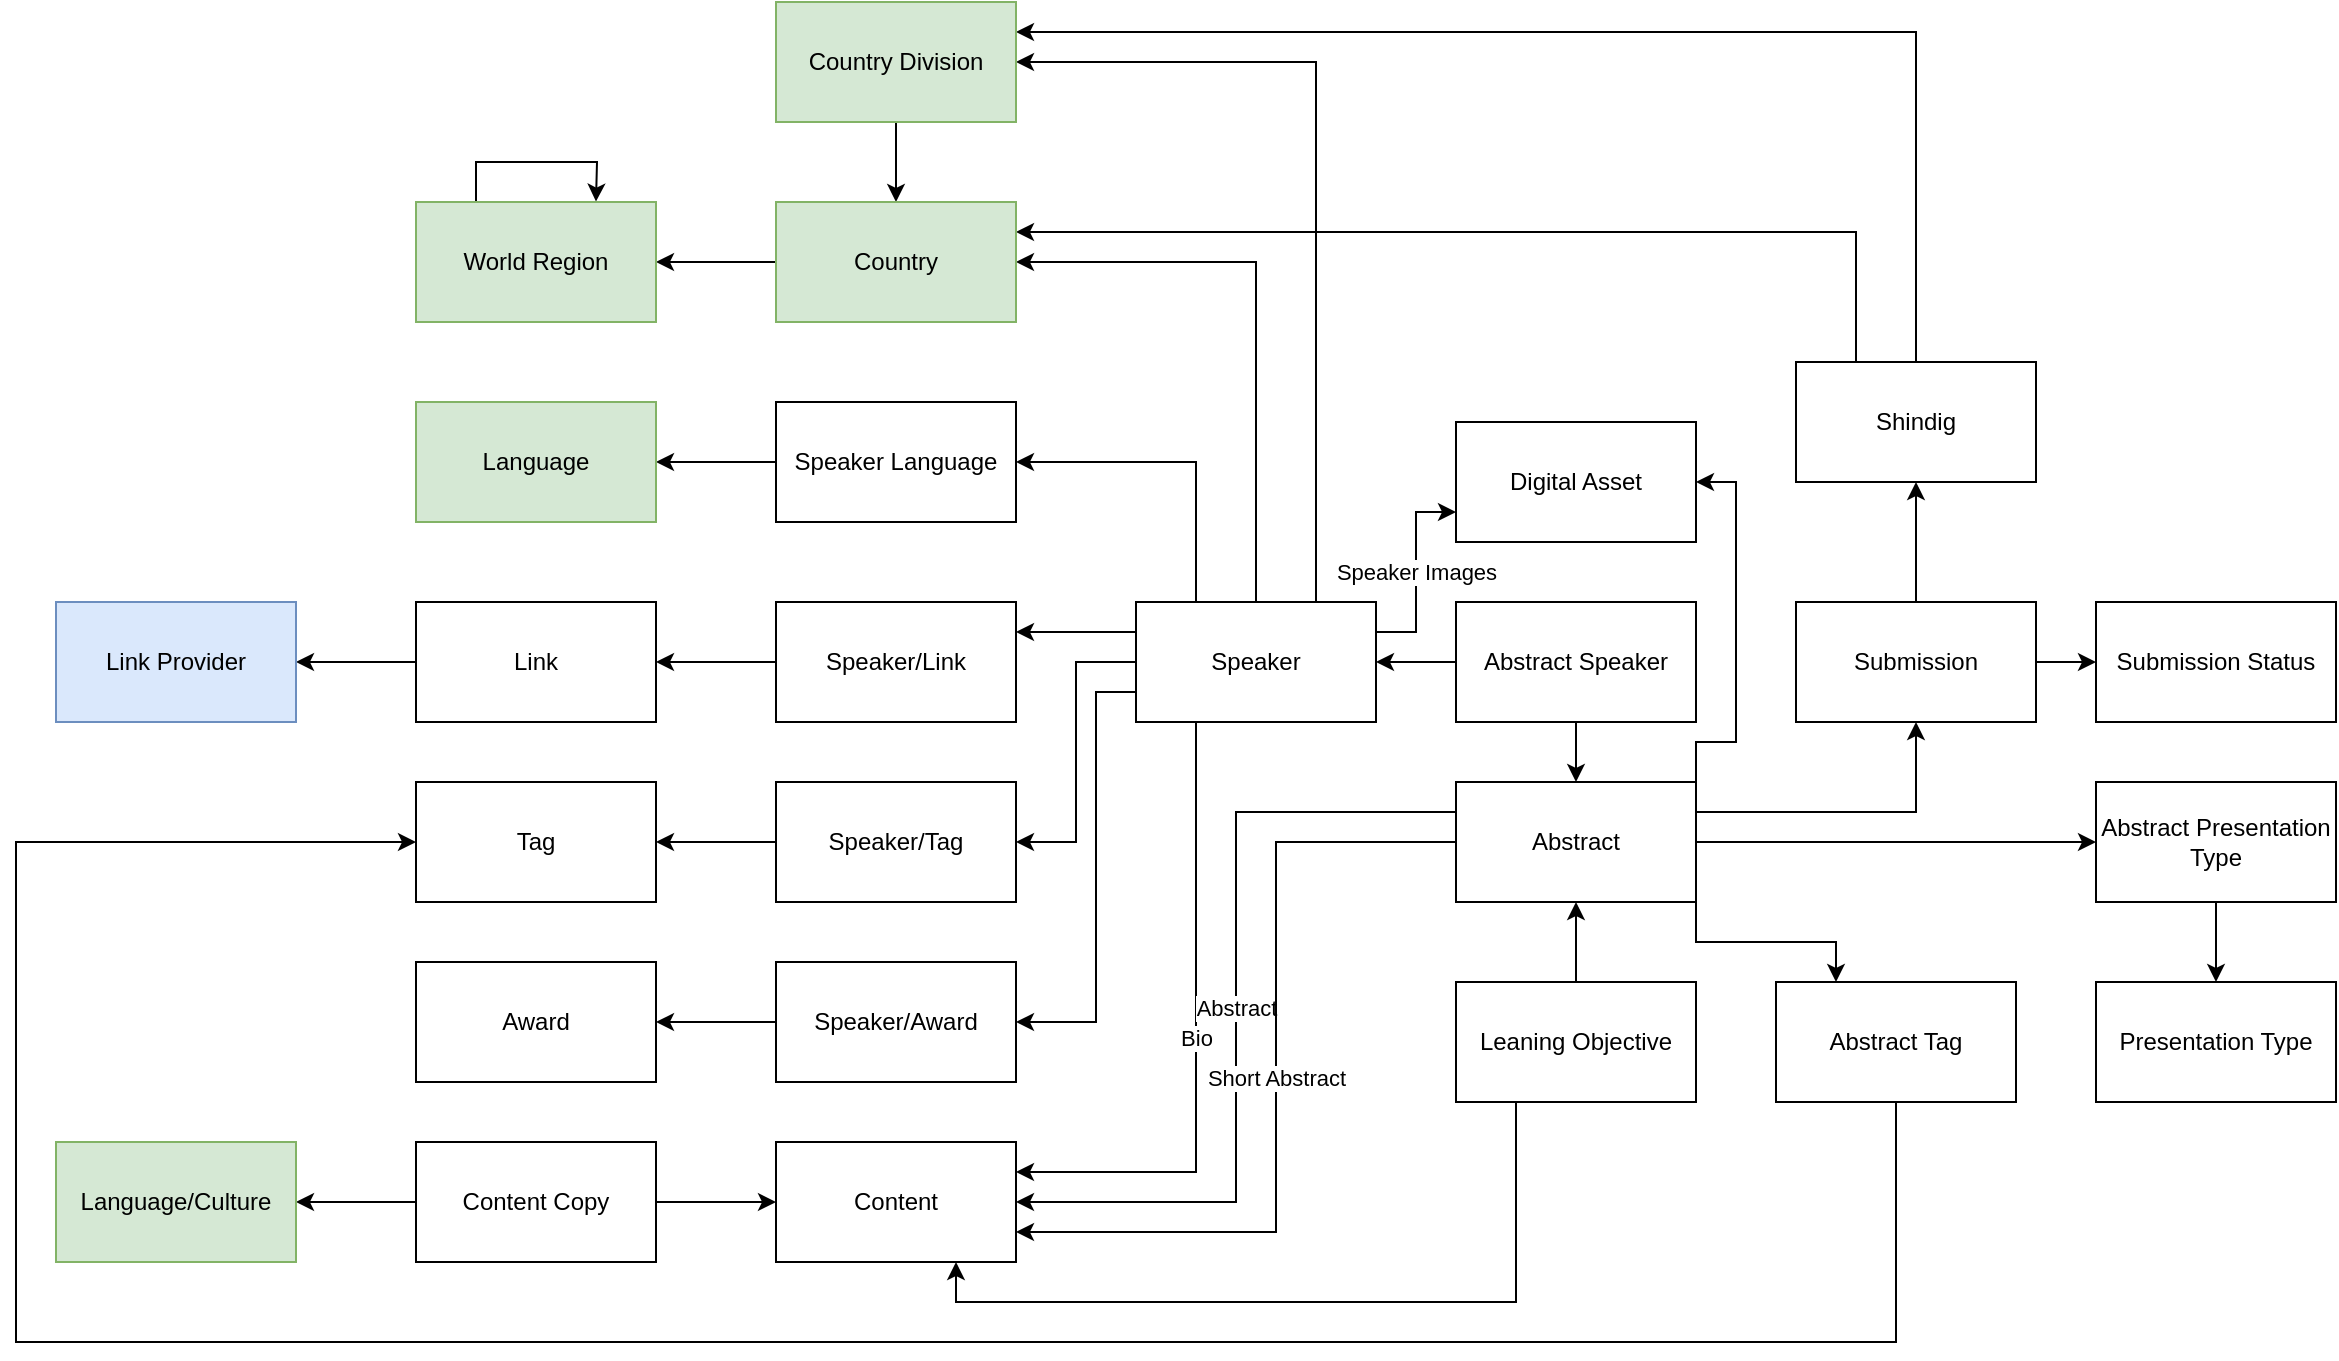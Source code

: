 <mxfile version="15.7.0" type="github" pages="2">
  <diagram id="nOqIaK_1nzCKAd382Ly7" name="Page-1">
    <mxGraphModel dx="911" dy="709" grid="1" gridSize="10" guides="1" tooltips="1" connect="1" arrows="1" fold="1" page="1" pageScale="1" pageWidth="1100" pageHeight="850" math="0" shadow="0">
      <root>
        <mxCell id="0" />
        <mxCell id="1" parent="0" />
        <mxCell id="yRy23KzbeU9Es9rmfsGQ-5" value="" style="edgeStyle=orthogonalEdgeStyle;rounded=0;orthogonalLoop=1;jettySize=auto;html=1;exitX=0;exitY=0.25;exitDx=0;exitDy=0;entryX=1;entryY=0.25;entryDx=0;entryDy=0;" parent="1" source="yRy23KzbeU9Es9rmfsGQ-1" target="yRy23KzbeU9Es9rmfsGQ-2" edge="1">
          <mxGeometry relative="1" as="geometry" />
        </mxCell>
        <mxCell id="yRy23KzbeU9Es9rmfsGQ-10" style="edgeStyle=orthogonalEdgeStyle;rounded=0;orthogonalLoop=1;jettySize=auto;html=1;exitX=0;exitY=0.5;exitDx=0;exitDy=0;entryX=1;entryY=0.5;entryDx=0;entryDy=0;" parent="1" source="yRy23KzbeU9Es9rmfsGQ-1" target="yRy23KzbeU9Es9rmfsGQ-8" edge="1">
          <mxGeometry relative="1" as="geometry" />
        </mxCell>
        <mxCell id="yRy23KzbeU9Es9rmfsGQ-14" style="edgeStyle=orthogonalEdgeStyle;rounded=0;orthogonalLoop=1;jettySize=auto;html=1;exitX=0;exitY=0.75;exitDx=0;exitDy=0;entryX=1;entryY=0.5;entryDx=0;entryDy=0;" parent="1" source="yRy23KzbeU9Es9rmfsGQ-1" target="yRy23KzbeU9Es9rmfsGQ-12" edge="1">
          <mxGeometry relative="1" as="geometry">
            <Array as="points">
              <mxPoint x="560" y="365" />
              <mxPoint x="560" y="530" />
            </Array>
          </mxGeometry>
        </mxCell>
        <mxCell id="yRy23KzbeU9Es9rmfsGQ-19" style="edgeStyle=orthogonalEdgeStyle;rounded=0;orthogonalLoop=1;jettySize=auto;html=1;exitX=0.25;exitY=0;exitDx=0;exitDy=0;entryX=1;entryY=0.5;entryDx=0;entryDy=0;" parent="1" source="yRy23KzbeU9Es9rmfsGQ-1" target="yRy23KzbeU9Es9rmfsGQ-16" edge="1">
          <mxGeometry relative="1" as="geometry" />
        </mxCell>
        <mxCell id="yRy23KzbeU9Es9rmfsGQ-23" style="edgeStyle=orthogonalEdgeStyle;rounded=0;orthogonalLoop=1;jettySize=auto;html=1;exitX=0.5;exitY=0;exitDx=0;exitDy=0;entryX=1;entryY=0.5;entryDx=0;entryDy=0;" parent="1" source="yRy23KzbeU9Es9rmfsGQ-1" target="yRy23KzbeU9Es9rmfsGQ-20" edge="1">
          <mxGeometry relative="1" as="geometry" />
        </mxCell>
        <mxCell id="yRy23KzbeU9Es9rmfsGQ-25" style="edgeStyle=orthogonalEdgeStyle;rounded=0;orthogonalLoop=1;jettySize=auto;html=1;exitX=0.75;exitY=0;exitDx=0;exitDy=0;entryX=1;entryY=0.5;entryDx=0;entryDy=0;" parent="1" source="yRy23KzbeU9Es9rmfsGQ-1" target="yRy23KzbeU9Es9rmfsGQ-21" edge="1">
          <mxGeometry relative="1" as="geometry" />
        </mxCell>
        <mxCell id="yRy23KzbeU9Es9rmfsGQ-35" value="Bio" style="edgeStyle=orthogonalEdgeStyle;rounded=0;orthogonalLoop=1;jettySize=auto;html=1;exitX=0.25;exitY=1;exitDx=0;exitDy=0;entryX=1;entryY=0.25;entryDx=0;entryDy=0;" parent="1" source="yRy23KzbeU9Es9rmfsGQ-1" target="yRy23KzbeU9Es9rmfsGQ-29" edge="1">
          <mxGeometry relative="1" as="geometry" />
        </mxCell>
        <mxCell id="yRy23KzbeU9Es9rmfsGQ-62" value="Speaker Images" style="edgeStyle=orthogonalEdgeStyle;rounded=0;orthogonalLoop=1;jettySize=auto;html=1;exitX=1;exitY=0.25;exitDx=0;exitDy=0;entryX=0;entryY=0.75;entryDx=0;entryDy=0;" parent="1" source="yRy23KzbeU9Es9rmfsGQ-1" target="yRy23KzbeU9Es9rmfsGQ-61" edge="1">
          <mxGeometry relative="1" as="geometry" />
        </mxCell>
        <mxCell id="yRy23KzbeU9Es9rmfsGQ-1" value="Speaker" style="rounded=0;whiteSpace=wrap;html=1;" parent="1" vertex="1">
          <mxGeometry x="580" y="320" width="120" height="60" as="geometry" />
        </mxCell>
        <mxCell id="yRy23KzbeU9Es9rmfsGQ-6" value="" style="edgeStyle=orthogonalEdgeStyle;rounded=0;orthogonalLoop=1;jettySize=auto;html=1;" parent="1" source="yRy23KzbeU9Es9rmfsGQ-2" target="yRy23KzbeU9Es9rmfsGQ-3" edge="1">
          <mxGeometry relative="1" as="geometry" />
        </mxCell>
        <mxCell id="yRy23KzbeU9Es9rmfsGQ-2" value="Speaker/Link" style="rounded=0;whiteSpace=wrap;html=1;" parent="1" vertex="1">
          <mxGeometry x="400" y="320" width="120" height="60" as="geometry" />
        </mxCell>
        <mxCell id="yRy23KzbeU9Es9rmfsGQ-7" value="" style="edgeStyle=orthogonalEdgeStyle;rounded=0;orthogonalLoop=1;jettySize=auto;html=1;" parent="1" source="yRy23KzbeU9Es9rmfsGQ-3" target="yRy23KzbeU9Es9rmfsGQ-4" edge="1">
          <mxGeometry relative="1" as="geometry" />
        </mxCell>
        <mxCell id="yRy23KzbeU9Es9rmfsGQ-3" value="Link" style="rounded=0;whiteSpace=wrap;html=1;" parent="1" vertex="1">
          <mxGeometry x="220" y="320" width="120" height="60" as="geometry" />
        </mxCell>
        <mxCell id="yRy23KzbeU9Es9rmfsGQ-4" value="Link Provider" style="rounded=0;whiteSpace=wrap;html=1;fillColor=#dae8fc;strokeColor=#6c8ebf;" parent="1" vertex="1">
          <mxGeometry x="40" y="320" width="120" height="60" as="geometry" />
        </mxCell>
        <mxCell id="yRy23KzbeU9Es9rmfsGQ-11" value="" style="edgeStyle=orthogonalEdgeStyle;rounded=0;orthogonalLoop=1;jettySize=auto;html=1;" parent="1" source="yRy23KzbeU9Es9rmfsGQ-8" target="yRy23KzbeU9Es9rmfsGQ-9" edge="1">
          <mxGeometry relative="1" as="geometry" />
        </mxCell>
        <mxCell id="yRy23KzbeU9Es9rmfsGQ-8" value="Speaker/Tag" style="rounded=0;whiteSpace=wrap;html=1;" parent="1" vertex="1">
          <mxGeometry x="400" y="410" width="120" height="60" as="geometry" />
        </mxCell>
        <mxCell id="yRy23KzbeU9Es9rmfsGQ-9" value="Tag" style="rounded=0;whiteSpace=wrap;html=1;" parent="1" vertex="1">
          <mxGeometry x="220" y="410" width="120" height="60" as="geometry" />
        </mxCell>
        <mxCell id="yRy23KzbeU9Es9rmfsGQ-15" value="" style="edgeStyle=orthogonalEdgeStyle;rounded=0;orthogonalLoop=1;jettySize=auto;html=1;" parent="1" source="yRy23KzbeU9Es9rmfsGQ-12" target="yRy23KzbeU9Es9rmfsGQ-13" edge="1">
          <mxGeometry relative="1" as="geometry" />
        </mxCell>
        <mxCell id="yRy23KzbeU9Es9rmfsGQ-12" value="Speaker/Award" style="rounded=0;whiteSpace=wrap;html=1;" parent="1" vertex="1">
          <mxGeometry x="400" y="500" width="120" height="60" as="geometry" />
        </mxCell>
        <mxCell id="yRy23KzbeU9Es9rmfsGQ-13" value="Award" style="rounded=0;whiteSpace=wrap;html=1;" parent="1" vertex="1">
          <mxGeometry x="220" y="500" width="120" height="60" as="geometry" />
        </mxCell>
        <mxCell id="yRy23KzbeU9Es9rmfsGQ-18" value="" style="edgeStyle=orthogonalEdgeStyle;rounded=0;orthogonalLoop=1;jettySize=auto;html=1;" parent="1" source="yRy23KzbeU9Es9rmfsGQ-16" target="yRy23KzbeU9Es9rmfsGQ-17" edge="1">
          <mxGeometry relative="1" as="geometry" />
        </mxCell>
        <mxCell id="yRy23KzbeU9Es9rmfsGQ-16" value="Speaker Language" style="rounded=0;whiteSpace=wrap;html=1;" parent="1" vertex="1">
          <mxGeometry x="400" y="220" width="120" height="60" as="geometry" />
        </mxCell>
        <mxCell id="yRy23KzbeU9Es9rmfsGQ-17" value="Language" style="rounded=0;whiteSpace=wrap;html=1;" parent="1" vertex="1">
          <mxGeometry x="220" y="220" width="120" height="60" as="geometry" />
        </mxCell>
        <mxCell id="yRy23KzbeU9Es9rmfsGQ-27" value="" style="edgeStyle=orthogonalEdgeStyle;rounded=0;orthogonalLoop=1;jettySize=auto;html=1;" parent="1" source="yRy23KzbeU9Es9rmfsGQ-20" target="yRy23KzbeU9Es9rmfsGQ-22" edge="1">
          <mxGeometry relative="1" as="geometry" />
        </mxCell>
        <mxCell id="yRy23KzbeU9Es9rmfsGQ-20" value="Country" style="rounded=0;whiteSpace=wrap;html=1;" parent="1" vertex="1">
          <mxGeometry x="400" y="120" width="120" height="60" as="geometry" />
        </mxCell>
        <mxCell id="yRy23KzbeU9Es9rmfsGQ-26" value="" style="edgeStyle=orthogonalEdgeStyle;rounded=0;orthogonalLoop=1;jettySize=auto;html=1;" parent="1" source="yRy23KzbeU9Es9rmfsGQ-21" target="yRy23KzbeU9Es9rmfsGQ-20" edge="1">
          <mxGeometry relative="1" as="geometry" />
        </mxCell>
        <mxCell id="yRy23KzbeU9Es9rmfsGQ-21" value="Country Division" style="rounded=0;whiteSpace=wrap;html=1;" parent="1" vertex="1">
          <mxGeometry x="400" y="20" width="120" height="60" as="geometry" />
        </mxCell>
        <mxCell id="yRy23KzbeU9Es9rmfsGQ-28" style="edgeStyle=orthogonalEdgeStyle;rounded=0;orthogonalLoop=1;jettySize=auto;html=1;exitX=0.25;exitY=0;exitDx=0;exitDy=0;" parent="1" source="yRy23KzbeU9Es9rmfsGQ-22" edge="1">
          <mxGeometry relative="1" as="geometry">
            <mxPoint x="310" y="119.793" as="targetPoint" />
          </mxGeometry>
        </mxCell>
        <mxCell id="yRy23KzbeU9Es9rmfsGQ-22" value="World Region" style="rounded=0;whiteSpace=wrap;html=1;fillColor=#d5e8d4;strokeColor=#82b366;" parent="1" vertex="1">
          <mxGeometry x="220" y="120" width="120" height="60" as="geometry" />
        </mxCell>
        <mxCell id="yRy23KzbeU9Es9rmfsGQ-29" value="Content" style="rounded=0;whiteSpace=wrap;html=1;" parent="1" vertex="1">
          <mxGeometry x="400" y="590" width="120" height="60" as="geometry" />
        </mxCell>
        <mxCell id="yRy23KzbeU9Es9rmfsGQ-33" value="" style="edgeStyle=orthogonalEdgeStyle;rounded=0;orthogonalLoop=1;jettySize=auto;html=1;" parent="1" source="yRy23KzbeU9Es9rmfsGQ-30" target="yRy23KzbeU9Es9rmfsGQ-31" edge="1">
          <mxGeometry relative="1" as="geometry" />
        </mxCell>
        <mxCell id="yRy23KzbeU9Es9rmfsGQ-34" value="" style="edgeStyle=orthogonalEdgeStyle;rounded=0;orthogonalLoop=1;jettySize=auto;html=1;" parent="1" source="yRy23KzbeU9Es9rmfsGQ-30" target="yRy23KzbeU9Es9rmfsGQ-29" edge="1">
          <mxGeometry relative="1" as="geometry" />
        </mxCell>
        <mxCell id="yRy23KzbeU9Es9rmfsGQ-30" value="Content Copy" style="rounded=0;whiteSpace=wrap;html=1;" parent="1" vertex="1">
          <mxGeometry x="220" y="590" width="120" height="60" as="geometry" />
        </mxCell>
        <mxCell id="yRy23KzbeU9Es9rmfsGQ-31" value="Language/Culture" style="rounded=0;whiteSpace=wrap;html=1;fillColor=#d5e8d4;strokeColor=#82b366;" parent="1" vertex="1">
          <mxGeometry x="40" y="590" width="120" height="60" as="geometry" />
        </mxCell>
        <mxCell id="yRy23KzbeU9Es9rmfsGQ-40" value="Abstract" style="edgeStyle=orthogonalEdgeStyle;rounded=0;orthogonalLoop=1;jettySize=auto;html=1;exitX=0;exitY=0.25;exitDx=0;exitDy=0;entryX=1;entryY=0.5;entryDx=0;entryDy=0;" parent="1" source="yRy23KzbeU9Es9rmfsGQ-36" target="yRy23KzbeU9Es9rmfsGQ-29" edge="1">
          <mxGeometry relative="1" as="geometry" />
        </mxCell>
        <mxCell id="yRy23KzbeU9Es9rmfsGQ-41" value="Short Abstract" style="edgeStyle=orthogonalEdgeStyle;rounded=0;orthogonalLoop=1;jettySize=auto;html=1;exitX=0;exitY=0.5;exitDx=0;exitDy=0;entryX=1;entryY=0.75;entryDx=0;entryDy=0;" parent="1" source="yRy23KzbeU9Es9rmfsGQ-36" target="yRy23KzbeU9Es9rmfsGQ-29" edge="1">
          <mxGeometry relative="1" as="geometry">
            <Array as="points">
              <mxPoint x="650" y="440" />
              <mxPoint x="650" y="635" />
            </Array>
          </mxGeometry>
        </mxCell>
        <mxCell id="yRy23KzbeU9Es9rmfsGQ-47" style="edgeStyle=orthogonalEdgeStyle;rounded=0;orthogonalLoop=1;jettySize=auto;html=1;exitX=1;exitY=1;exitDx=0;exitDy=0;entryX=0.25;entryY=0;entryDx=0;entryDy=0;" parent="1" source="yRy23KzbeU9Es9rmfsGQ-36" target="yRy23KzbeU9Es9rmfsGQ-45" edge="1">
          <mxGeometry relative="1" as="geometry" />
        </mxCell>
        <mxCell id="yRy23KzbeU9Es9rmfsGQ-51" style="edgeStyle=orthogonalEdgeStyle;rounded=0;orthogonalLoop=1;jettySize=auto;html=1;exitX=1;exitY=0.5;exitDx=0;exitDy=0;entryX=0;entryY=0.5;entryDx=0;entryDy=0;" parent="1" source="yRy23KzbeU9Es9rmfsGQ-36" target="yRy23KzbeU9Es9rmfsGQ-50" edge="1">
          <mxGeometry relative="1" as="geometry" />
        </mxCell>
        <mxCell id="yRy23KzbeU9Es9rmfsGQ-54" style="edgeStyle=orthogonalEdgeStyle;rounded=0;orthogonalLoop=1;jettySize=auto;html=1;exitX=1;exitY=0.25;exitDx=0;exitDy=0;entryX=0.5;entryY=1;entryDx=0;entryDy=0;" parent="1" source="yRy23KzbeU9Es9rmfsGQ-36" target="yRy23KzbeU9Es9rmfsGQ-53" edge="1">
          <mxGeometry relative="1" as="geometry" />
        </mxCell>
        <mxCell id="yRy23KzbeU9Es9rmfsGQ-63" style="edgeStyle=orthogonalEdgeStyle;rounded=0;orthogonalLoop=1;jettySize=auto;html=1;exitX=1;exitY=0;exitDx=0;exitDy=0;entryX=1;entryY=0.5;entryDx=0;entryDy=0;" parent="1" source="yRy23KzbeU9Es9rmfsGQ-36" target="yRy23KzbeU9Es9rmfsGQ-61" edge="1">
          <mxGeometry relative="1" as="geometry">
            <Array as="points">
              <mxPoint x="860" y="390" />
              <mxPoint x="880" y="390" />
              <mxPoint x="880" y="260" />
            </Array>
          </mxGeometry>
        </mxCell>
        <mxCell id="yRy23KzbeU9Es9rmfsGQ-36" value="Abstract" style="rounded=0;whiteSpace=wrap;html=1;" parent="1" vertex="1">
          <mxGeometry x="740" y="410" width="120" height="60" as="geometry" />
        </mxCell>
        <mxCell id="yRy23KzbeU9Es9rmfsGQ-38" value="" style="edgeStyle=orthogonalEdgeStyle;rounded=0;orthogonalLoop=1;jettySize=auto;html=1;" parent="1" source="yRy23KzbeU9Es9rmfsGQ-37" target="yRy23KzbeU9Es9rmfsGQ-1" edge="1">
          <mxGeometry relative="1" as="geometry" />
        </mxCell>
        <mxCell id="yRy23KzbeU9Es9rmfsGQ-39" value="" style="edgeStyle=orthogonalEdgeStyle;rounded=0;orthogonalLoop=1;jettySize=auto;html=1;" parent="1" source="yRy23KzbeU9Es9rmfsGQ-37" target="yRy23KzbeU9Es9rmfsGQ-36" edge="1">
          <mxGeometry relative="1" as="geometry" />
        </mxCell>
        <mxCell id="yRy23KzbeU9Es9rmfsGQ-37" value="Abstract Speaker" style="rounded=0;whiteSpace=wrap;html=1;" parent="1" vertex="1">
          <mxGeometry x="740" y="320" width="120" height="60" as="geometry" />
        </mxCell>
        <mxCell id="yRy23KzbeU9Es9rmfsGQ-43" value="" style="edgeStyle=orthogonalEdgeStyle;rounded=0;orthogonalLoop=1;jettySize=auto;html=1;" parent="1" source="yRy23KzbeU9Es9rmfsGQ-42" target="yRy23KzbeU9Es9rmfsGQ-36" edge="1">
          <mxGeometry relative="1" as="geometry" />
        </mxCell>
        <mxCell id="yRy23KzbeU9Es9rmfsGQ-44" style="edgeStyle=orthogonalEdgeStyle;rounded=0;orthogonalLoop=1;jettySize=auto;html=1;exitX=0.25;exitY=1;exitDx=0;exitDy=0;entryX=0.75;entryY=1;entryDx=0;entryDy=0;" parent="1" source="yRy23KzbeU9Es9rmfsGQ-42" target="yRy23KzbeU9Es9rmfsGQ-29" edge="1">
          <mxGeometry relative="1" as="geometry" />
        </mxCell>
        <mxCell id="yRy23KzbeU9Es9rmfsGQ-42" value="Leaning Objective" style="rounded=0;whiteSpace=wrap;html=1;" parent="1" vertex="1">
          <mxGeometry x="740" y="510" width="120" height="60" as="geometry" />
        </mxCell>
        <mxCell id="yRy23KzbeU9Es9rmfsGQ-46" style="edgeStyle=orthogonalEdgeStyle;rounded=0;orthogonalLoop=1;jettySize=auto;html=1;exitX=0.5;exitY=1;exitDx=0;exitDy=0;entryX=0;entryY=0.5;entryDx=0;entryDy=0;" parent="1" source="yRy23KzbeU9Es9rmfsGQ-45" target="yRy23KzbeU9Es9rmfsGQ-9" edge="1">
          <mxGeometry relative="1" as="geometry">
            <Array as="points">
              <mxPoint x="960" y="690" />
              <mxPoint x="20" y="690" />
              <mxPoint x="20" y="440" />
            </Array>
          </mxGeometry>
        </mxCell>
        <mxCell id="yRy23KzbeU9Es9rmfsGQ-45" value="Abstract Tag" style="rounded=0;whiteSpace=wrap;html=1;" parent="1" vertex="1">
          <mxGeometry x="900" y="510" width="120" height="60" as="geometry" />
        </mxCell>
        <mxCell id="yRy23KzbeU9Es9rmfsGQ-48" value="Presentation Type" style="rounded=0;whiteSpace=wrap;html=1;" parent="1" vertex="1">
          <mxGeometry x="1060" y="510" width="120" height="60" as="geometry" />
        </mxCell>
        <mxCell id="yRy23KzbeU9Es9rmfsGQ-52" value="" style="edgeStyle=orthogonalEdgeStyle;rounded=0;orthogonalLoop=1;jettySize=auto;html=1;" parent="1" source="yRy23KzbeU9Es9rmfsGQ-50" target="yRy23KzbeU9Es9rmfsGQ-48" edge="1">
          <mxGeometry relative="1" as="geometry" />
        </mxCell>
        <mxCell id="yRy23KzbeU9Es9rmfsGQ-50" value="Abstract Presentation Type" style="rounded=0;whiteSpace=wrap;html=1;" parent="1" vertex="1">
          <mxGeometry x="1060" y="410" width="120" height="60" as="geometry" />
        </mxCell>
        <mxCell id="yRy23KzbeU9Es9rmfsGQ-56" value="" style="edgeStyle=orthogonalEdgeStyle;rounded=0;orthogonalLoop=1;jettySize=auto;html=1;" parent="1" source="yRy23KzbeU9Es9rmfsGQ-53" target="yRy23KzbeU9Es9rmfsGQ-55" edge="1">
          <mxGeometry relative="1" as="geometry" />
        </mxCell>
        <mxCell id="yRy23KzbeU9Es9rmfsGQ-58" value="" style="edgeStyle=orthogonalEdgeStyle;rounded=0;orthogonalLoop=1;jettySize=auto;html=1;" parent="1" source="yRy23KzbeU9Es9rmfsGQ-53" target="yRy23KzbeU9Es9rmfsGQ-57" edge="1">
          <mxGeometry relative="1" as="geometry" />
        </mxCell>
        <mxCell id="yRy23KzbeU9Es9rmfsGQ-53" value="Submission" style="rounded=0;whiteSpace=wrap;html=1;" parent="1" vertex="1">
          <mxGeometry x="910" y="320" width="120" height="60" as="geometry" />
        </mxCell>
        <mxCell id="yRy23KzbeU9Es9rmfsGQ-55" value="Submission Status" style="rounded=0;whiteSpace=wrap;html=1;" parent="1" vertex="1">
          <mxGeometry x="1060" y="320" width="120" height="60" as="geometry" />
        </mxCell>
        <mxCell id="yRy23KzbeU9Es9rmfsGQ-59" style="edgeStyle=orthogonalEdgeStyle;rounded=0;orthogonalLoop=1;jettySize=auto;html=1;exitX=0.25;exitY=0;exitDx=0;exitDy=0;entryX=1;entryY=0.25;entryDx=0;entryDy=0;" parent="1" source="yRy23KzbeU9Es9rmfsGQ-57" target="yRy23KzbeU9Es9rmfsGQ-20" edge="1">
          <mxGeometry relative="1" as="geometry" />
        </mxCell>
        <mxCell id="yRy23KzbeU9Es9rmfsGQ-60" style="edgeStyle=orthogonalEdgeStyle;rounded=0;orthogonalLoop=1;jettySize=auto;html=1;exitX=0.5;exitY=0;exitDx=0;exitDy=0;entryX=1;entryY=0.25;entryDx=0;entryDy=0;" parent="1" source="yRy23KzbeU9Es9rmfsGQ-57" target="yRy23KzbeU9Es9rmfsGQ-21" edge="1">
          <mxGeometry relative="1" as="geometry" />
        </mxCell>
        <mxCell id="yRy23KzbeU9Es9rmfsGQ-57" value="Shindig" style="rounded=0;whiteSpace=wrap;html=1;" parent="1" vertex="1">
          <mxGeometry x="910" y="200" width="120" height="60" as="geometry" />
        </mxCell>
        <mxCell id="yRy23KzbeU9Es9rmfsGQ-61" value="Digital Asset" style="rounded=0;whiteSpace=wrap;html=1;" parent="1" vertex="1">
          <mxGeometry x="740" y="230" width="120" height="60" as="geometry" />
        </mxCell>
        <mxCell id="QXxpnu3lZP-h8u62HA_Q-1" value="Country Division" style="rounded=0;whiteSpace=wrap;html=1;fillColor=#d5e8d4;strokeColor=#82b366;" vertex="1" parent="1">
          <mxGeometry x="400" y="20" width="120" height="60" as="geometry" />
        </mxCell>
        <mxCell id="QXxpnu3lZP-h8u62HA_Q-2" value="Country" style="rounded=0;whiteSpace=wrap;html=1;fillColor=#d5e8d4;strokeColor=#82b366;" vertex="1" parent="1">
          <mxGeometry x="400" y="120" width="120" height="60" as="geometry" />
        </mxCell>
        <mxCell id="QXxpnu3lZP-h8u62HA_Q-3" value="Language" style="rounded=0;whiteSpace=wrap;html=1;fillColor=#d5e8d4;strokeColor=#82b366;" vertex="1" parent="1">
          <mxGeometry x="220" y="220" width="120" height="60" as="geometry" />
        </mxCell>
      </root>
    </mxGraphModel>
  </diagram>
  <diagram id="Ba_Zpiee9T5WesAAAm5t" name="Page-2">
    <mxGraphModel dx="1633" dy="894" grid="1" gridSize="10" guides="1" tooltips="1" connect="1" arrows="1" fold="1" page="1" pageScale="1" pageWidth="1100" pageHeight="850" math="0" shadow="0">
      <root>
        <mxCell id="z6xeGJ0Dt3BJN0Z4QV03-0" />
        <mxCell id="z6xeGJ0Dt3BJN0Z4QV03-1" parent="z6xeGJ0Dt3BJN0Z4QV03-0" />
        <mxCell id="z6xeGJ0Dt3BJN0Z4QV03-2" value="Azure SQL" style="verticalLabelPosition=bottom;html=1;verticalAlign=top;align=center;strokeColor=none;fillColor=#00BEF2;shape=mxgraph.azure.sql_database_sql_azure;" vertex="1" parent="z6xeGJ0Dt3BJN0Z4QV03-1">
          <mxGeometry x="929.75" y="360" width="47.5" height="50" as="geometry" />
        </mxCell>
        <mxCell id="_r5WbbnMxDcm9EzUTFSy-30" value="Change Feed" style="rounded=0;orthogonalLoop=1;jettySize=auto;html=1;" edge="1" parent="z6xeGJ0Dt3BJN0Z4QV03-1" source="_r5WbbnMxDcm9EzUTFSy-1" target="_r5WbbnMxDcm9EzUTFSy-27">
          <mxGeometry relative="1" as="geometry" />
        </mxCell>
        <mxCell id="_r5WbbnMxDcm9EzUTFSy-1" value="Cosmos" style="aspect=fixed;html=1;points=[];align=center;image;fontSize=12;image=img/lib/azure2/databases/Azure_Cosmos_DB.svg;" vertex="1" parent="z6xeGJ0Dt3BJN0Z4QV03-1">
          <mxGeometry x="921.5" y="428" width="64" height="64" as="geometry" />
        </mxCell>
        <mxCell id="_r5WbbnMxDcm9EzUTFSy-21" style="edgeStyle=orthogonalEdgeStyle;rounded=0;orthogonalLoop=1;jettySize=auto;html=1;exitX=0.5;exitY=1;exitDx=0;exitDy=0;entryX=0.5;entryY=0;entryDx=0;entryDy=0;" edge="1" parent="z6xeGJ0Dt3BJN0Z4QV03-1" source="_r5WbbnMxDcm9EzUTFSy-18" target="_r5WbbnMxDcm9EzUTFSy-6">
          <mxGeometry relative="1" as="geometry" />
        </mxCell>
        <mxCell id="_r5WbbnMxDcm9EzUTFSy-18" value="Service" style="rounded=0;whiteSpace=wrap;html=1;" vertex="1" parent="z6xeGJ0Dt3BJN0Z4QV03-1">
          <mxGeometry x="520" y="220" width="120" height="60" as="geometry" />
        </mxCell>
        <mxCell id="_r5WbbnMxDcm9EzUTFSy-25" style="edgeStyle=orthogonalEdgeStyle;rounded=0;orthogonalLoop=1;jettySize=auto;html=1;exitX=1;exitY=0.5;exitDx=0;exitDy=0;entryX=0;entryY=0.5;entryDx=0;entryDy=0;entryPerimeter=0;" edge="1" parent="z6xeGJ0Dt3BJN0Z4QV03-1" source="_r5WbbnMxDcm9EzUTFSy-10" target="z6xeGJ0Dt3BJN0Z4QV03-2">
          <mxGeometry relative="1" as="geometry" />
        </mxCell>
        <mxCell id="_r5WbbnMxDcm9EzUTFSy-26" style="edgeStyle=orthogonalEdgeStyle;rounded=0;orthogonalLoop=1;jettySize=auto;html=1;exitX=1;exitY=0.5;exitDx=0;exitDy=0;" edge="1" parent="z6xeGJ0Dt3BJN0Z4QV03-1" source="_r5WbbnMxDcm9EzUTFSy-11" target="_r5WbbnMxDcm9EzUTFSy-1">
          <mxGeometry relative="1" as="geometry" />
        </mxCell>
        <mxCell id="_r5WbbnMxDcm9EzUTFSy-27" value="Event Hub" style="aspect=fixed;html=1;points=[];align=center;image;fontSize=12;image=img/lib/azure2/analytics/Event_Hubs.svg;" vertex="1" parent="z6xeGJ0Dt3BJN0Z4QV03-1">
          <mxGeometry x="719.75" y="570" width="67" height="60" as="geometry" />
        </mxCell>
        <mxCell id="_r5WbbnMxDcm9EzUTFSy-28" style="rounded=0;orthogonalLoop=1;jettySize=auto;html=1;exitX=0.5;exitY=1;exitDx=0;exitDy=0;entryX=0.481;entryY=0.019;entryDx=0;entryDy=0;entryPerimeter=0;" edge="1" parent="z6xeGJ0Dt3BJN0Z4QV03-1" source="_r5WbbnMxDcm9EzUTFSy-8" target="_r5WbbnMxDcm9EzUTFSy-27">
          <mxGeometry relative="1" as="geometry" />
        </mxCell>
        <mxCell id="_r5WbbnMxDcm9EzUTFSy-6" value="Unit of Work" style="swimlane;" vertex="1" parent="z6xeGJ0Dt3BJN0Z4QV03-1">
          <mxGeometry x="310" y="315" width="540" height="200" as="geometry" />
        </mxCell>
        <mxCell id="_r5WbbnMxDcm9EzUTFSy-15" style="edgeStyle=orthogonalEdgeStyle;rounded=0;orthogonalLoop=1;jettySize=auto;html=1;exitX=1;exitY=0.75;exitDx=0;exitDy=0;entryX=0;entryY=0.5;entryDx=0;entryDy=0;" edge="1" parent="_r5WbbnMxDcm9EzUTFSy-6" source="_r5WbbnMxDcm9EzUTFSy-7" target="_r5WbbnMxDcm9EzUTFSy-9">
          <mxGeometry relative="1" as="geometry" />
        </mxCell>
        <mxCell id="_r5WbbnMxDcm9EzUTFSy-24" value="" style="edgeStyle=orthogonalEdgeStyle;rounded=0;orthogonalLoop=1;jettySize=auto;html=1;" edge="1" parent="_r5WbbnMxDcm9EzUTFSy-6" source="_r5WbbnMxDcm9EzUTFSy-8" target="_r5WbbnMxDcm9EzUTFSy-10">
          <mxGeometry relative="1" as="geometry" />
        </mxCell>
        <mxCell id="_r5WbbnMxDcm9EzUTFSy-8" value="Entity Framework&lt;br&gt;Repository" style="rounded=0;whiteSpace=wrap;html=1;" vertex="1" parent="_r5WbbnMxDcm9EzUTFSy-6">
          <mxGeometry x="240" y="40" width="120" height="60" as="geometry" />
        </mxCell>
        <mxCell id="_r5WbbnMxDcm9EzUTFSy-12" value="" style="edgeStyle=orthogonalEdgeStyle;rounded=0;orthogonalLoop=1;jettySize=auto;html=1;" edge="1" parent="_r5WbbnMxDcm9EzUTFSy-6" source="_r5WbbnMxDcm9EzUTFSy-9" target="_r5WbbnMxDcm9EzUTFSy-11">
          <mxGeometry relative="1" as="geometry" />
        </mxCell>
        <mxCell id="_r5WbbnMxDcm9EzUTFSy-10" value="DbContext" style="rounded=0;whiteSpace=wrap;html=1;" vertex="1" parent="_r5WbbnMxDcm9EzUTFSy-6">
          <mxGeometry x="400" y="40" width="120" height="60" as="geometry" />
        </mxCell>
        <mxCell id="_r5WbbnMxDcm9EzUTFSy-9" value="Cosmos Repository" style="rounded=0;whiteSpace=wrap;html=1;" vertex="1" parent="_r5WbbnMxDcm9EzUTFSy-6">
          <mxGeometry x="240" y="115" width="120" height="60" as="geometry" />
        </mxCell>
        <mxCell id="_r5WbbnMxDcm9EzUTFSy-11" value="Cosmos SDK" style="rounded=0;whiteSpace=wrap;html=1;" vertex="1" parent="_r5WbbnMxDcm9EzUTFSy-6">
          <mxGeometry x="400" y="115" width="120" height="60" as="geometry" />
        </mxCell>
        <mxCell id="_r5WbbnMxDcm9EzUTFSy-23" style="edgeStyle=orthogonalEdgeStyle;rounded=0;orthogonalLoop=1;jettySize=auto;html=1;exitX=1;exitY=0.25;exitDx=0;exitDy=0;entryX=0;entryY=0.5;entryDx=0;entryDy=0;" edge="1" parent="_r5WbbnMxDcm9EzUTFSy-6" source="_r5WbbnMxDcm9EzUTFSy-7" target="_r5WbbnMxDcm9EzUTFSy-8">
          <mxGeometry relative="1" as="geometry" />
        </mxCell>
        <mxCell id="_r5WbbnMxDcm9EzUTFSy-7" value="Repository Interface" style="rounded=0;whiteSpace=wrap;html=1;" vertex="1" parent="_r5WbbnMxDcm9EzUTFSy-6">
          <mxGeometry x="20" y="80" width="120" height="60" as="geometry" />
        </mxCell>
        <mxCell id="_r5WbbnMxDcm9EzUTFSy-33" style="edgeStyle=none;rounded=0;orthogonalLoop=1;jettySize=auto;html=1;exitX=0.5;exitY=0;exitDx=0;exitDy=0;" edge="1" parent="z6xeGJ0Dt3BJN0Z4QV03-1" source="_r5WbbnMxDcm9EzUTFSy-31" target="_r5WbbnMxDcm9EzUTFSy-27">
          <mxGeometry relative="1" as="geometry" />
        </mxCell>
        <mxCell id="_r5WbbnMxDcm9EzUTFSy-31" value="Event Hub Consumer" style="rounded=0;whiteSpace=wrap;html=1;" vertex="1" parent="z6xeGJ0Dt3BJN0Z4QV03-1">
          <mxGeometry x="609.75" y="690" width="120" height="60" as="geometry" />
        </mxCell>
        <mxCell id="_r5WbbnMxDcm9EzUTFSy-34" style="edgeStyle=none;rounded=0;orthogonalLoop=1;jettySize=auto;html=1;exitX=0.5;exitY=0;exitDx=0;exitDy=0;" edge="1" parent="z6xeGJ0Dt3BJN0Z4QV03-1" source="_r5WbbnMxDcm9EzUTFSy-32" target="_r5WbbnMxDcm9EzUTFSy-27">
          <mxGeometry relative="1" as="geometry" />
        </mxCell>
        <mxCell id="_r5WbbnMxDcm9EzUTFSy-32" value="Event Hub Consumer" style="rounded=0;whiteSpace=wrap;html=1;" vertex="1" parent="z6xeGJ0Dt3BJN0Z4QV03-1">
          <mxGeometry x="759.75" y="690" width="120" height="60" as="geometry" />
        </mxCell>
        <mxCell id="GZZh-vI-NWdrj40G8Muy-9" value="" style="edgeStyle=none;rounded=0;orthogonalLoop=1;jettySize=auto;html=1;" edge="1" parent="z6xeGJ0Dt3BJN0Z4QV03-1" source="GZZh-vI-NWdrj40G8Muy-0" target="_r5WbbnMxDcm9EzUTFSy-18">
          <mxGeometry relative="1" as="geometry" />
        </mxCell>
        <mxCell id="GZZh-vI-NWdrj40G8Muy-0" value="" style="aspect=fixed;html=1;points=[];align=center;image;fontSize=12;image=img/lib/azure2/compute/Function_Apps.svg;" vertex="1" parent="z6xeGJ0Dt3BJN0Z4QV03-1">
          <mxGeometry x="460" y="100" width="68" height="60" as="geometry" />
        </mxCell>
        <mxCell id="GZZh-vI-NWdrj40G8Muy-8" value="" style="edgeStyle=none;rounded=0;orthogonalLoop=1;jettySize=auto;html=1;" edge="1" parent="z6xeGJ0Dt3BJN0Z4QV03-1" source="GZZh-vI-NWdrj40G8Muy-1" target="_r5WbbnMxDcm9EzUTFSy-18">
          <mxGeometry relative="1" as="geometry" />
        </mxCell>
        <mxCell id="GZZh-vI-NWdrj40G8Muy-1" value="" style="sketch=0;aspect=fixed;html=1;points=[];align=center;image;fontSize=12;image=img/lib/mscae/App_Services.svg;" vertex="1" parent="z6xeGJ0Dt3BJN0Z4QV03-1">
          <mxGeometry x="610" y="105" width="50" height="50" as="geometry" />
        </mxCell>
        <mxCell id="GZZh-vI-NWdrj40G8Muy-7" value="" style="edgeStyle=none;rounded=0;orthogonalLoop=1;jettySize=auto;html=1;" edge="1" parent="z6xeGJ0Dt3BJN0Z4QV03-1" source="GZZh-vI-NWdrj40G8Muy-2" target="GZZh-vI-NWdrj40G8Muy-1">
          <mxGeometry relative="1" as="geometry" />
        </mxCell>
        <mxCell id="GZZh-vI-NWdrj40G8Muy-2" value="" style="verticalLabelPosition=bottom;html=1;verticalAlign=top;align=center;strokeColor=none;fillColor=#00BEF2;shape=mxgraph.azure.user;" vertex="1" parent="z6xeGJ0Dt3BJN0Z4QV03-1">
          <mxGeometry x="740" y="105" width="47.5" height="50" as="geometry" />
        </mxCell>
        <mxCell id="GZZh-vI-NWdrj40G8Muy-6" value="" style="edgeStyle=none;rounded=0;orthogonalLoop=1;jettySize=auto;html=1;" edge="1" parent="z6xeGJ0Dt3BJN0Z4QV03-1" source="GZZh-vI-NWdrj40G8Muy-3" target="GZZh-vI-NWdrj40G8Muy-0">
          <mxGeometry relative="1" as="geometry" />
        </mxCell>
        <mxCell id="GZZh-vI-NWdrj40G8Muy-3" value="" style="aspect=fixed;html=1;points=[];align=center;image;fontSize=12;image=img/lib/azure2/app_services/API_Management_Services.svg;" vertex="1" parent="z6xeGJ0Dt3BJN0Z4QV03-1">
          <mxGeometry x="310" y="100" width="65" height="60" as="geometry" />
        </mxCell>
        <mxCell id="GZZh-vI-NWdrj40G8Muy-5" value="" style="edgeStyle=none;rounded=0;orthogonalLoop=1;jettySize=auto;html=1;" edge="1" parent="z6xeGJ0Dt3BJN0Z4QV03-1" source="GZZh-vI-NWdrj40G8Muy-4" target="GZZh-vI-NWdrj40G8Muy-3">
          <mxGeometry relative="1" as="geometry" />
        </mxCell>
        <mxCell id="GZZh-vI-NWdrj40G8Muy-4" value="API Consumer" style="rounded=1;whiteSpace=wrap;html=1;" vertex="1" parent="z6xeGJ0Dt3BJN0Z4QV03-1">
          <mxGeometry x="100" y="100" width="120" height="60" as="geometry" />
        </mxCell>
      </root>
    </mxGraphModel>
  </diagram>
</mxfile>
